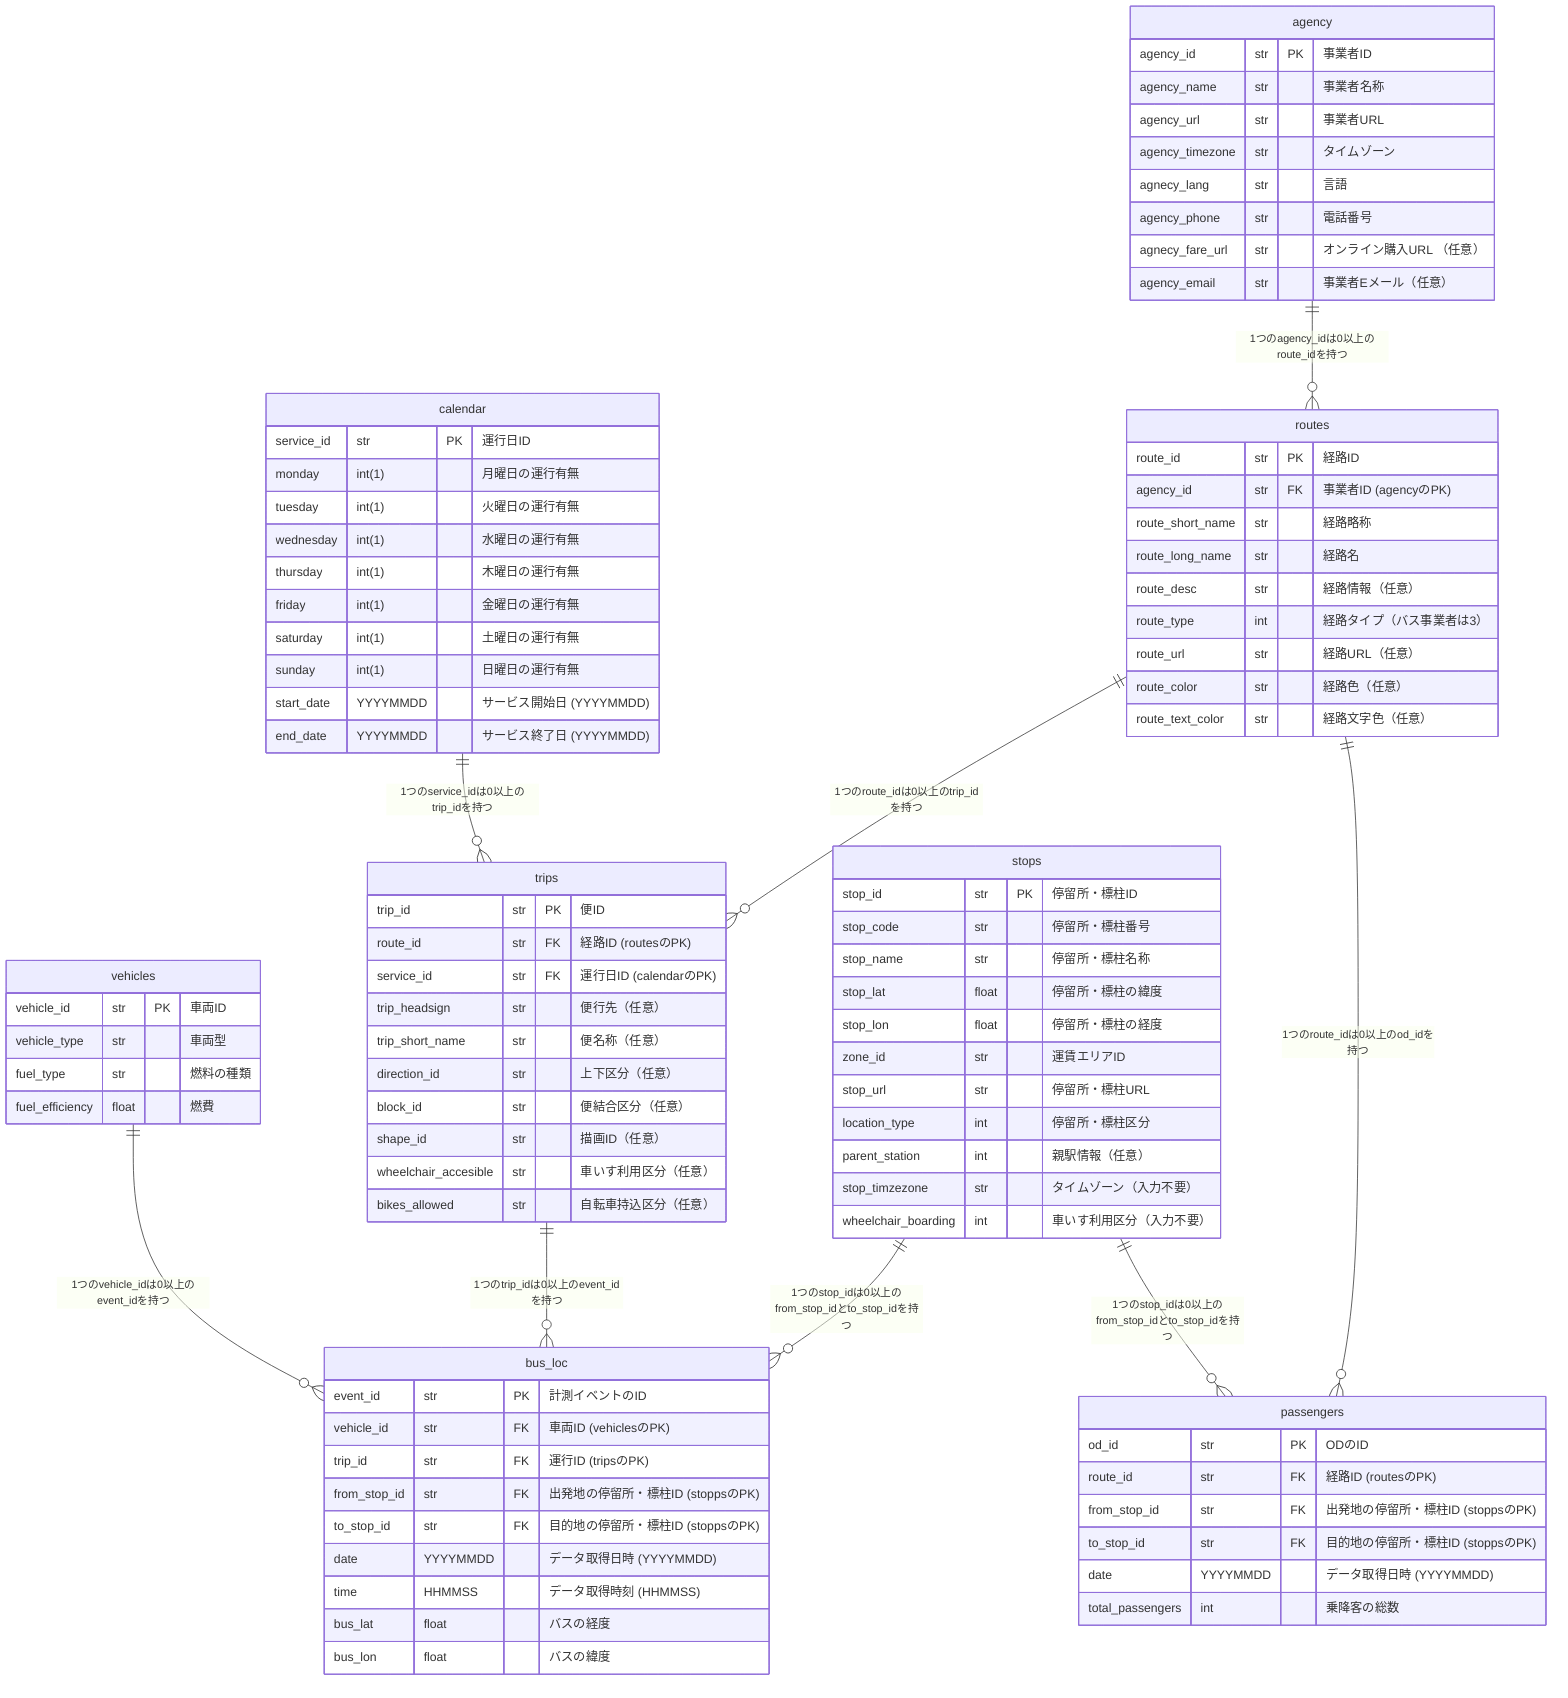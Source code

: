 erDiagram
  vehicles ||--o{bus_loc : "1つのvehicle_idは0以上のevent_idを持つ"
  calendar ||--o{trips: "1つのservice_idは0以上のtrip_idを持つ"
  trips ||--o{ bus_loc : "1つのtrip_idは0以上のevent_idを持つ"
  routes ||--o{passengers: "1つのroute_idは0以上のod_idを持つ"
  routes ||--o{trips: "1つのroute_idは0以上のtrip_idを持つ"
  stops ||--o{passengers: "1つのstop_idは0以上のfrom_stop_idとto_stop_idを持つ"
  stops ||--o{bus_loc: "1つのstop_idは0以上のfrom_stop_idとto_stop_idを持つ"
  agency ||--o{routes: "1つのagency_idは0以上のroute_idを持つ"

  vehicles {
    vehicle_id str PK "車両ID"
    vehicle_type str "車両型"
    fuel_type str "燃料の種類"
    fuel_efficiency float "燃費"
    }

  bus_loc {
    event_id str PK "計測イベントのID"
    vehicle_id str FK "車両ID (vehiclesのPK)"
    trip_id str FK "運行ID (tripsのPK)"
    from_stop_id str FK "出発地の停留所・標柱ID (stoppsのPK)"
    to_stop_id str FK "目的地の停留所・標柱ID (stoppsのPK)"
    date YYYYMMDD "データ取得日時 (YYYYMMDD)"
    time HHMMSS "データ取得時刻 (HHMMSS)"
    bus_lat float "バスの経度"
    bus_lon float "バスの緯度"
    }
    
	passengers {
		od_id str PK "ODのID"
		route_id str FK "経路ID (routesのPK)"
		from_stop_id str FK "出発地の停留所・標柱ID (stoppsのPK)"
		to_stop_id str FK "目的地の停留所・標柱ID (stoppsのPK)"
		date YYYYMMDD "データ取得日時 (YYYYMMDD)"
		total_passengers int "乗降客の総数"
		}

	agency {
		agency_id str PK "事業者ID"
		agency_name	str	"事業者名称"
		agency_url	str	"事業者URL"
		agency_timezone	str	"タイムゾーン"
		agnecy_lang	str	"言語"
		agency_phone	str	"電話番号"
		agnecy_fare_url	str	"オンライン購入URL （任意）"
		agency_email str	"事業者Eメール（任意）"
		}		
		
	routes {
		route_id str PK "経路ID"
		agency_id str FK "事業者ID (agencyのPK)"
		route_short_name str "経路略称"
		route_long_name str "経路名"
		route_desc str "経路情報（任意）"
		route_type int "経路タイプ（バス事業者は3）"
		route_url str "経路URL（任意）"
		route_color str "経路色（任意）"
		route_text_color str "経路文字色（任意）"
		}
	
  trips {
	  trip_id str PK "便ID"
	  route_id str FK "経路ID (routesのPK)"
	  service_id str FK "運行日ID (calendarのPK)"
	  trip_headsign str "便行先（任意）"
	  trip_short_name str "便名称（任意）"
	  direction_id str "上下区分（任意）"
	  block_id str "便結合区分（任意）"
	  shape_id str "描画ID（任意）"
	  wheelchair_accesible str "車いす利用区分（任意）"
	  bikes_allowed str "自転車持込区分（任意）"
	  }

	calendar {
		service_id str PK "運行日ID"
		monday int(1) "月曜日の運行有無"
		tuesday int(1) "火曜日の運行有無"
		wednesday int(1) "水曜日の運行有無"
		thursday int(1) "木曜日の運行有無"
		friday int(1) "金曜日の運行有無"
		saturday int(1) "土曜日の運行有無"
		sunday int(1) "日曜日の運行有無"
		start_date YYYYMMDD "サービス開始日 (YYYYMMDD)"
		end_date YYYYMMDD "サービス終了日 (YYYYMMDD)"
		}
		
	stops {
		stop_id str PK "停留所・標柱ID"
		stop_code str "停留所・標柱番号"
		stop_name str "停留所・標柱名称"
		stop_lat float "停留所・標柱の緯度"
		stop_lon float "停留所・標柱の経度"
		zone_id str "運賃エリアID"
		stop_url str "停留所・標柱URL"
		location_type int "停留所・標柱区分"
		parent_station int "親駅情報（任意）"
		stop_timzezone str "タイムゾーン（入力不要）"
		wheelchair_boarding int "車いす利用区分（入力不要）"
		}